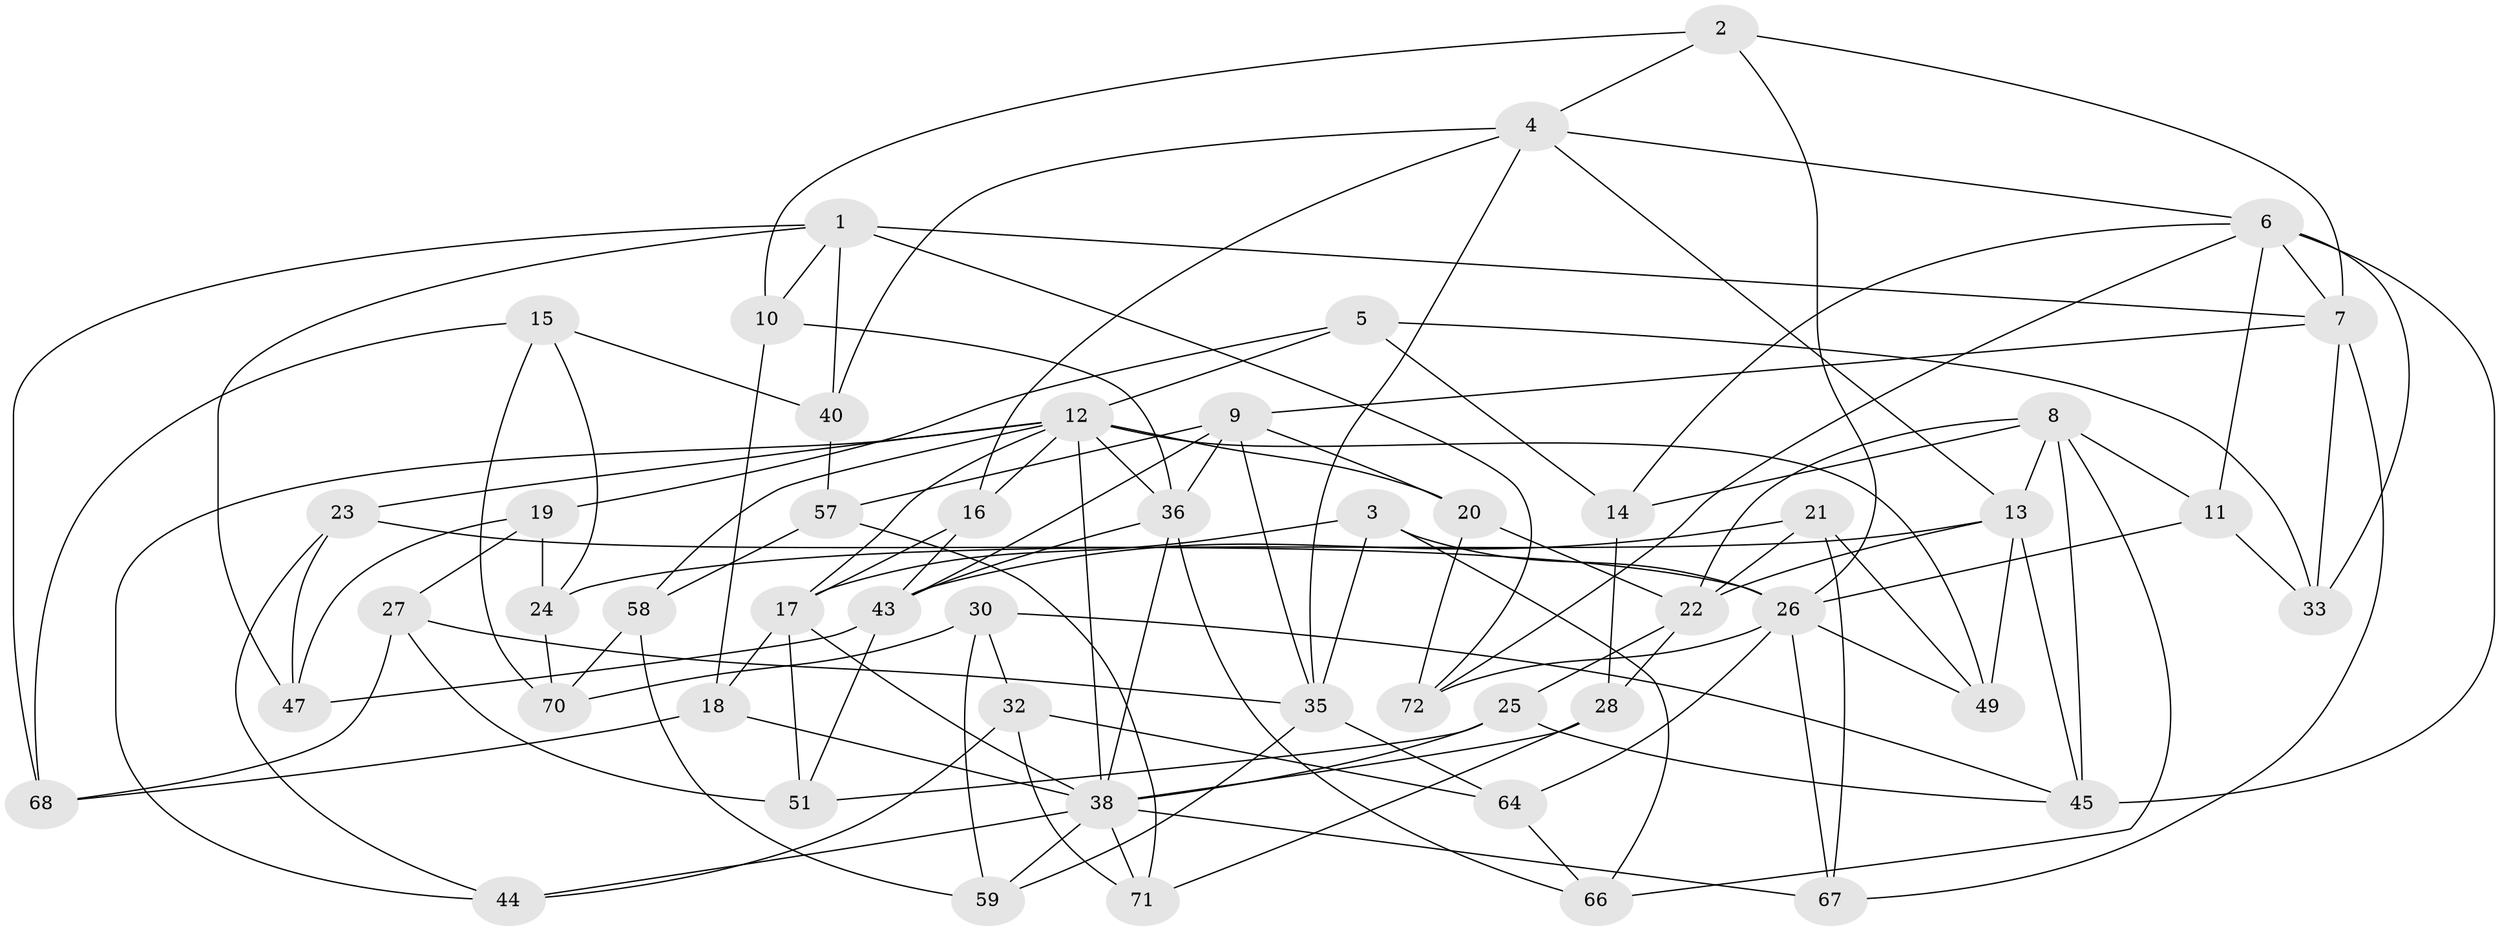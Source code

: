 // original degree distribution, {4: 1.0}
// Generated by graph-tools (version 1.1) at 2025/20/03/04/25 18:20:37]
// undirected, 51 vertices, 123 edges
graph export_dot {
graph [start="1"]
  node [color=gray90,style=filled];
  1 [super="+54"];
  2;
  3;
  4 [super="+53"];
  5;
  6 [super="+37+61"];
  7 [super="+41"];
  8 [super="+29"];
  9 [super="+62"];
  10;
  11;
  12 [super="+31+50+34"];
  13 [super="+46"];
  14;
  15;
  16;
  17 [super="+63"];
  18;
  19;
  20;
  21;
  22 [super="+60"];
  23;
  24;
  25;
  26 [super="+39+55"];
  27;
  28;
  30;
  32;
  33;
  35 [super="+56"];
  36 [super="+42"];
  38 [super="+52"];
  40;
  43 [super="+69"];
  44;
  45 [super="+48"];
  47;
  49;
  51;
  57;
  58;
  59;
  64;
  66;
  67;
  68;
  70;
  71;
  72;
  1 -- 72;
  1 -- 10;
  1 -- 47;
  1 -- 40;
  1 -- 68;
  1 -- 7;
  2 -- 10;
  2 -- 4;
  2 -- 7;
  2 -- 26;
  3 -- 66;
  3 -- 17;
  3 -- 26;
  3 -- 35;
  4 -- 40;
  4 -- 16;
  4 -- 6;
  4 -- 35;
  4 -- 13;
  5 -- 14;
  5 -- 33;
  5 -- 19;
  5 -- 12;
  6 -- 7;
  6 -- 33;
  6 -- 14;
  6 -- 72;
  6 -- 11;
  6 -- 45 [weight=2];
  7 -- 67;
  7 -- 33;
  7 -- 9;
  8 -- 66;
  8 -- 11;
  8 -- 22;
  8 -- 45;
  8 -- 13;
  8 -- 14;
  9 -- 57;
  9 -- 20;
  9 -- 35;
  9 -- 43;
  9 -- 36;
  10 -- 18;
  10 -- 36;
  11 -- 33;
  11 -- 26;
  12 -- 49;
  12 -- 38;
  12 -- 17;
  12 -- 36;
  12 -- 58;
  12 -- 44;
  12 -- 23;
  12 -- 16;
  12 -- 20;
  13 -- 49;
  13 -- 24;
  13 -- 22;
  13 -- 45;
  14 -- 28;
  15 -- 40;
  15 -- 24;
  15 -- 68;
  15 -- 70;
  16 -- 43;
  16 -- 17;
  17 -- 18;
  17 -- 51;
  17 -- 38;
  18 -- 68;
  18 -- 38;
  19 -- 27;
  19 -- 47;
  19 -- 24;
  20 -- 22;
  20 -- 72;
  21 -- 67;
  21 -- 49;
  21 -- 22;
  21 -- 43;
  22 -- 28;
  22 -- 25;
  23 -- 44;
  23 -- 47;
  23 -- 26;
  24 -- 70;
  25 -- 45;
  25 -- 51;
  25 -- 38;
  26 -- 67;
  26 -- 49;
  26 -- 64;
  26 -- 72;
  27 -- 35;
  27 -- 51;
  27 -- 68;
  28 -- 71;
  28 -- 38;
  30 -- 70;
  30 -- 59;
  30 -- 32;
  30 -- 45;
  32 -- 64;
  32 -- 44;
  32 -- 71;
  35 -- 64;
  35 -- 59;
  36 -- 38;
  36 -- 66;
  36 -- 43;
  38 -- 44;
  38 -- 67;
  38 -- 71;
  38 -- 59;
  40 -- 57;
  43 -- 47;
  43 -- 51;
  57 -- 71;
  57 -- 58;
  58 -- 70;
  58 -- 59;
  64 -- 66;
}
